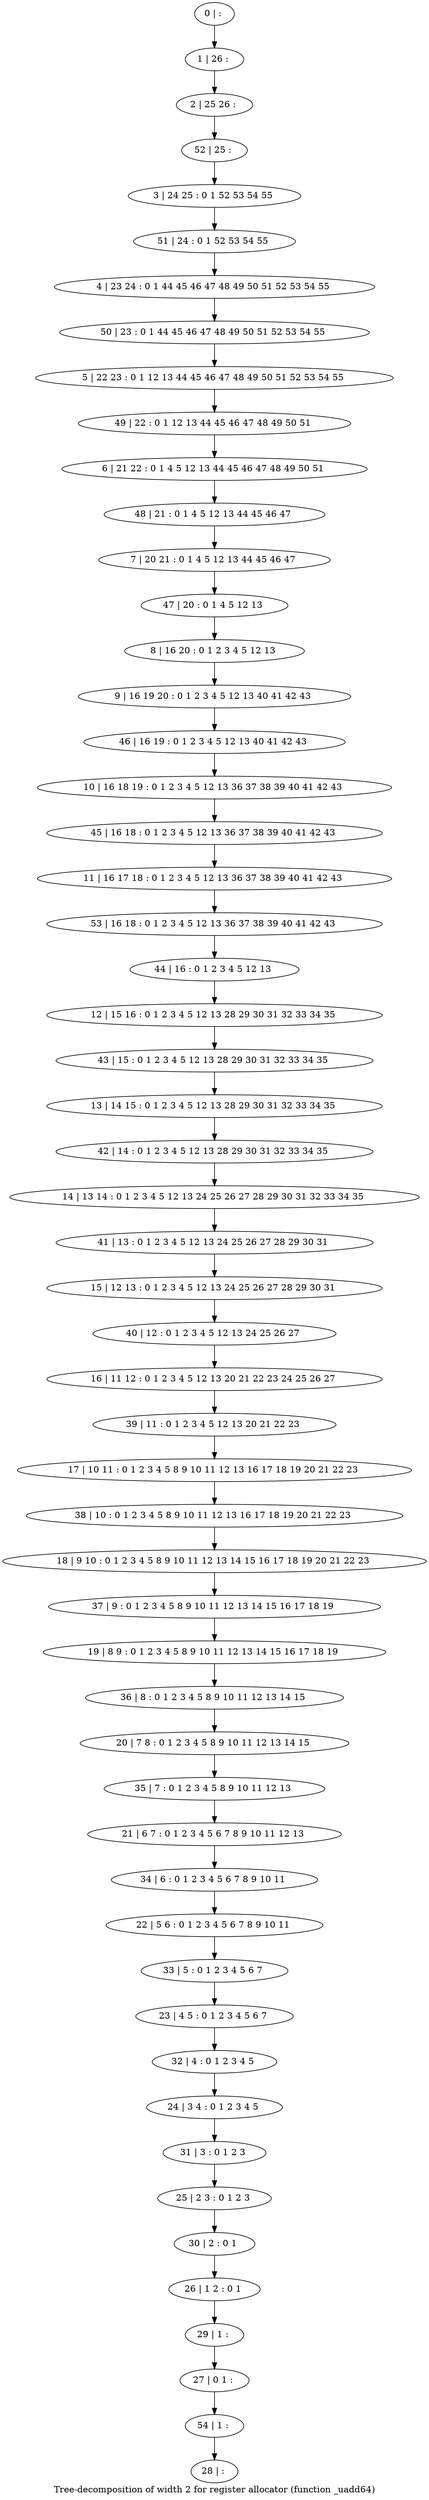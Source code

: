 digraph G {
graph [label="Tree-decomposition of width 2 for register allocator (function _uadd64)"]
0[label="0 | : "];
1[label="1 | 26 : "];
2[label="2 | 25 26 : "];
3[label="3 | 24 25 : 0 1 52 53 54 55 "];
4[label="4 | 23 24 : 0 1 44 45 46 47 48 49 50 51 52 53 54 55 "];
5[label="5 | 22 23 : 0 1 12 13 44 45 46 47 48 49 50 51 52 53 54 55 "];
6[label="6 | 21 22 : 0 1 4 5 12 13 44 45 46 47 48 49 50 51 "];
7[label="7 | 20 21 : 0 1 4 5 12 13 44 45 46 47 "];
8[label="8 | 16 20 : 0 1 2 3 4 5 12 13 "];
9[label="9 | 16 19 20 : 0 1 2 3 4 5 12 13 40 41 42 43 "];
10[label="10 | 16 18 19 : 0 1 2 3 4 5 12 13 36 37 38 39 40 41 42 43 "];
11[label="11 | 16 17 18 : 0 1 2 3 4 5 12 13 36 37 38 39 40 41 42 43 "];
12[label="12 | 15 16 : 0 1 2 3 4 5 12 13 28 29 30 31 32 33 34 35 "];
13[label="13 | 14 15 : 0 1 2 3 4 5 12 13 28 29 30 31 32 33 34 35 "];
14[label="14 | 13 14 : 0 1 2 3 4 5 12 13 24 25 26 27 28 29 30 31 32 33 34 35 "];
15[label="15 | 12 13 : 0 1 2 3 4 5 12 13 24 25 26 27 28 29 30 31 "];
16[label="16 | 11 12 : 0 1 2 3 4 5 12 13 20 21 22 23 24 25 26 27 "];
17[label="17 | 10 11 : 0 1 2 3 4 5 8 9 10 11 12 13 16 17 18 19 20 21 22 23 "];
18[label="18 | 9 10 : 0 1 2 3 4 5 8 9 10 11 12 13 14 15 16 17 18 19 20 21 22 23 "];
19[label="19 | 8 9 : 0 1 2 3 4 5 8 9 10 11 12 13 14 15 16 17 18 19 "];
20[label="20 | 7 8 : 0 1 2 3 4 5 8 9 10 11 12 13 14 15 "];
21[label="21 | 6 7 : 0 1 2 3 4 5 6 7 8 9 10 11 12 13 "];
22[label="22 | 5 6 : 0 1 2 3 4 5 6 7 8 9 10 11 "];
23[label="23 | 4 5 : 0 1 2 3 4 5 6 7 "];
24[label="24 | 3 4 : 0 1 2 3 4 5 "];
25[label="25 | 2 3 : 0 1 2 3 "];
26[label="26 | 1 2 : 0 1 "];
27[label="27 | 0 1 : "];
28[label="28 | : "];
29[label="29 | 1 : "];
30[label="30 | 2 : 0 1 "];
31[label="31 | 3 : 0 1 2 3 "];
32[label="32 | 4 : 0 1 2 3 4 5 "];
33[label="33 | 5 : 0 1 2 3 4 5 6 7 "];
34[label="34 | 6 : 0 1 2 3 4 5 6 7 8 9 10 11 "];
35[label="35 | 7 : 0 1 2 3 4 5 8 9 10 11 12 13 "];
36[label="36 | 8 : 0 1 2 3 4 5 8 9 10 11 12 13 14 15 "];
37[label="37 | 9 : 0 1 2 3 4 5 8 9 10 11 12 13 14 15 16 17 18 19 "];
38[label="38 | 10 : 0 1 2 3 4 5 8 9 10 11 12 13 16 17 18 19 20 21 22 23 "];
39[label="39 | 11 : 0 1 2 3 4 5 12 13 20 21 22 23 "];
40[label="40 | 12 : 0 1 2 3 4 5 12 13 24 25 26 27 "];
41[label="41 | 13 : 0 1 2 3 4 5 12 13 24 25 26 27 28 29 30 31 "];
42[label="42 | 14 : 0 1 2 3 4 5 12 13 28 29 30 31 32 33 34 35 "];
43[label="43 | 15 : 0 1 2 3 4 5 12 13 28 29 30 31 32 33 34 35 "];
44[label="44 | 16 : 0 1 2 3 4 5 12 13 "];
45[label="45 | 16 18 : 0 1 2 3 4 5 12 13 36 37 38 39 40 41 42 43 "];
46[label="46 | 16 19 : 0 1 2 3 4 5 12 13 40 41 42 43 "];
47[label="47 | 20 : 0 1 4 5 12 13 "];
48[label="48 | 21 : 0 1 4 5 12 13 44 45 46 47 "];
49[label="49 | 22 : 0 1 12 13 44 45 46 47 48 49 50 51 "];
50[label="50 | 23 : 0 1 44 45 46 47 48 49 50 51 52 53 54 55 "];
51[label="51 | 24 : 0 1 52 53 54 55 "];
52[label="52 | 25 : "];
53[label="53 | 16 18 : 0 1 2 3 4 5 12 13 36 37 38 39 40 41 42 43 "];
54[label="54 | 1 : "];
0->1 ;
1->2 ;
8->9 ;
29->27 ;
26->29 ;
30->26 ;
25->30 ;
31->25 ;
24->31 ;
32->24 ;
23->32 ;
33->23 ;
22->33 ;
34->22 ;
21->34 ;
35->21 ;
20->35 ;
36->20 ;
19->36 ;
37->19 ;
18->37 ;
38->18 ;
17->38 ;
39->17 ;
16->39 ;
40->16 ;
15->40 ;
41->15 ;
14->41 ;
42->14 ;
13->42 ;
43->13 ;
12->43 ;
44->12 ;
45->11 ;
10->45 ;
46->10 ;
9->46 ;
47->8 ;
7->47 ;
48->7 ;
6->48 ;
49->6 ;
5->49 ;
50->5 ;
4->50 ;
51->4 ;
3->51 ;
52->3 ;
2->52 ;
53->44 ;
11->53 ;
54->28 ;
27->54 ;
}
